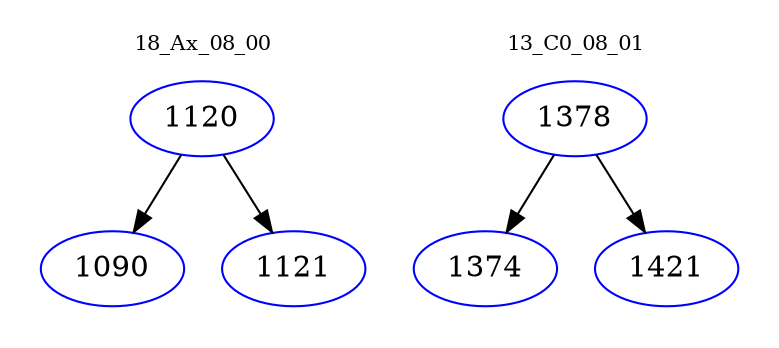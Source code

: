 digraph{
subgraph cluster_0 {
color = white
label = "18_Ax_08_00";
fontsize=10;
T0_1120 [label="1120", color="blue"]
T0_1120 -> T0_1090 [color="black"]
T0_1090 [label="1090", color="blue"]
T0_1120 -> T0_1121 [color="black"]
T0_1121 [label="1121", color="blue"]
}
subgraph cluster_1 {
color = white
label = "13_C0_08_01";
fontsize=10;
T1_1378 [label="1378", color="blue"]
T1_1378 -> T1_1374 [color="black"]
T1_1374 [label="1374", color="blue"]
T1_1378 -> T1_1421 [color="black"]
T1_1421 [label="1421", color="blue"]
}
}
